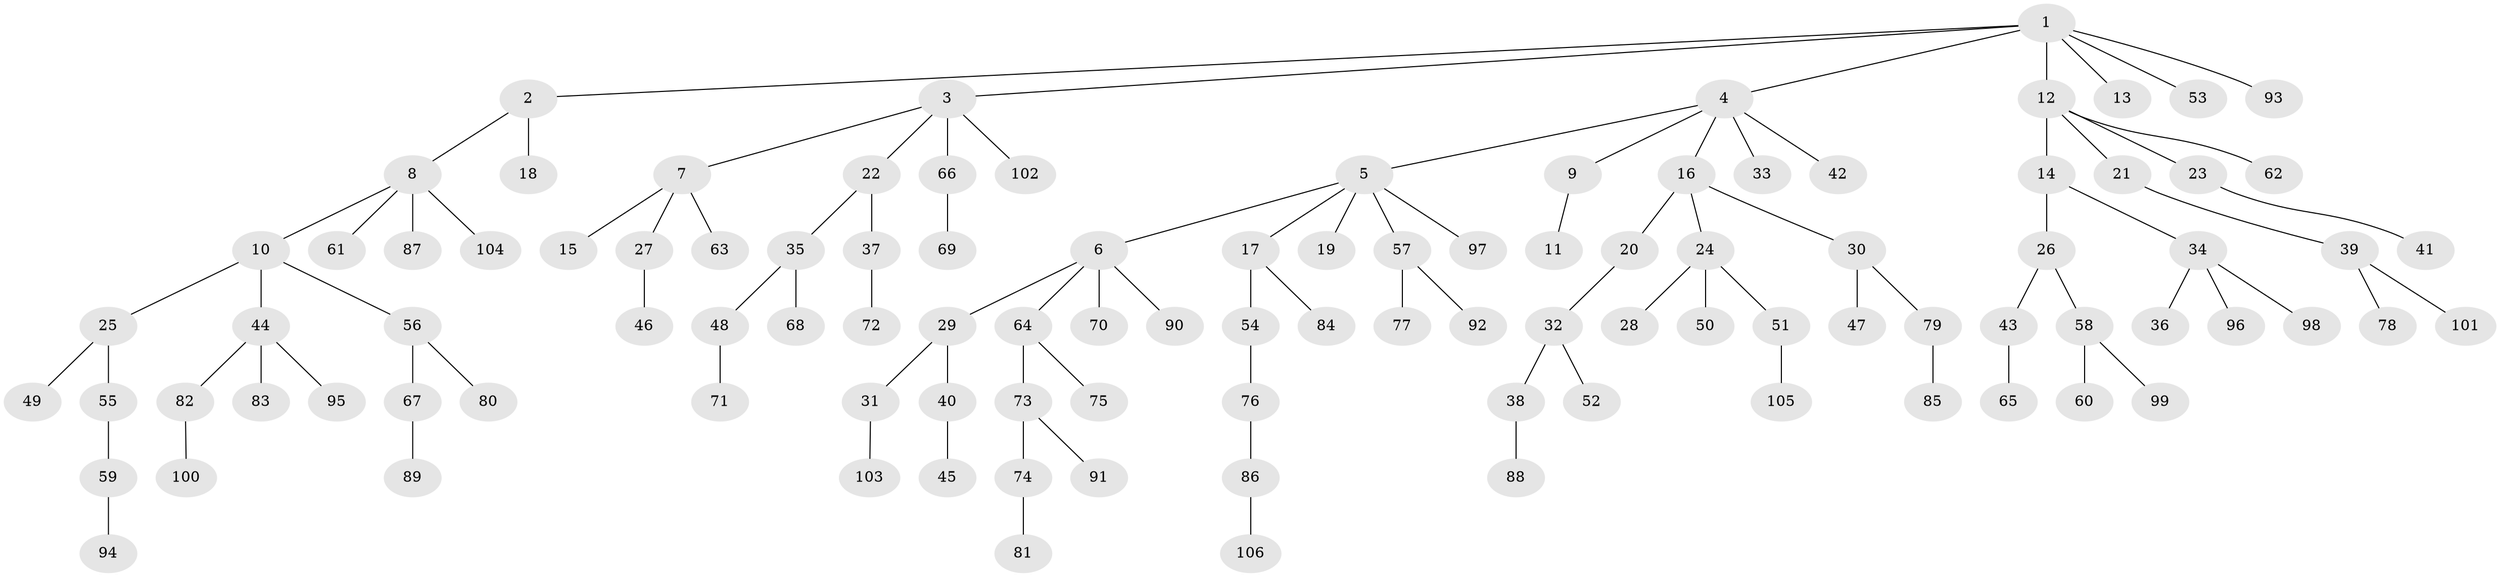 // Generated by graph-tools (version 1.1) at 2025/11/02/27/25 16:11:26]
// undirected, 106 vertices, 105 edges
graph export_dot {
graph [start="1"]
  node [color=gray90,style=filled];
  1;
  2;
  3;
  4;
  5;
  6;
  7;
  8;
  9;
  10;
  11;
  12;
  13;
  14;
  15;
  16;
  17;
  18;
  19;
  20;
  21;
  22;
  23;
  24;
  25;
  26;
  27;
  28;
  29;
  30;
  31;
  32;
  33;
  34;
  35;
  36;
  37;
  38;
  39;
  40;
  41;
  42;
  43;
  44;
  45;
  46;
  47;
  48;
  49;
  50;
  51;
  52;
  53;
  54;
  55;
  56;
  57;
  58;
  59;
  60;
  61;
  62;
  63;
  64;
  65;
  66;
  67;
  68;
  69;
  70;
  71;
  72;
  73;
  74;
  75;
  76;
  77;
  78;
  79;
  80;
  81;
  82;
  83;
  84;
  85;
  86;
  87;
  88;
  89;
  90;
  91;
  92;
  93;
  94;
  95;
  96;
  97;
  98;
  99;
  100;
  101;
  102;
  103;
  104;
  105;
  106;
  1 -- 2;
  1 -- 3;
  1 -- 4;
  1 -- 12;
  1 -- 13;
  1 -- 53;
  1 -- 93;
  2 -- 8;
  2 -- 18;
  3 -- 7;
  3 -- 22;
  3 -- 66;
  3 -- 102;
  4 -- 5;
  4 -- 9;
  4 -- 16;
  4 -- 33;
  4 -- 42;
  5 -- 6;
  5 -- 17;
  5 -- 19;
  5 -- 57;
  5 -- 97;
  6 -- 29;
  6 -- 64;
  6 -- 70;
  6 -- 90;
  7 -- 15;
  7 -- 27;
  7 -- 63;
  8 -- 10;
  8 -- 61;
  8 -- 87;
  8 -- 104;
  9 -- 11;
  10 -- 25;
  10 -- 44;
  10 -- 56;
  12 -- 14;
  12 -- 21;
  12 -- 23;
  12 -- 62;
  14 -- 26;
  14 -- 34;
  16 -- 20;
  16 -- 24;
  16 -- 30;
  17 -- 54;
  17 -- 84;
  20 -- 32;
  21 -- 39;
  22 -- 35;
  22 -- 37;
  23 -- 41;
  24 -- 28;
  24 -- 50;
  24 -- 51;
  25 -- 49;
  25 -- 55;
  26 -- 43;
  26 -- 58;
  27 -- 46;
  29 -- 31;
  29 -- 40;
  30 -- 47;
  30 -- 79;
  31 -- 103;
  32 -- 38;
  32 -- 52;
  34 -- 36;
  34 -- 96;
  34 -- 98;
  35 -- 48;
  35 -- 68;
  37 -- 72;
  38 -- 88;
  39 -- 78;
  39 -- 101;
  40 -- 45;
  43 -- 65;
  44 -- 82;
  44 -- 83;
  44 -- 95;
  48 -- 71;
  51 -- 105;
  54 -- 76;
  55 -- 59;
  56 -- 67;
  56 -- 80;
  57 -- 77;
  57 -- 92;
  58 -- 60;
  58 -- 99;
  59 -- 94;
  64 -- 73;
  64 -- 75;
  66 -- 69;
  67 -- 89;
  73 -- 74;
  73 -- 91;
  74 -- 81;
  76 -- 86;
  79 -- 85;
  82 -- 100;
  86 -- 106;
}
